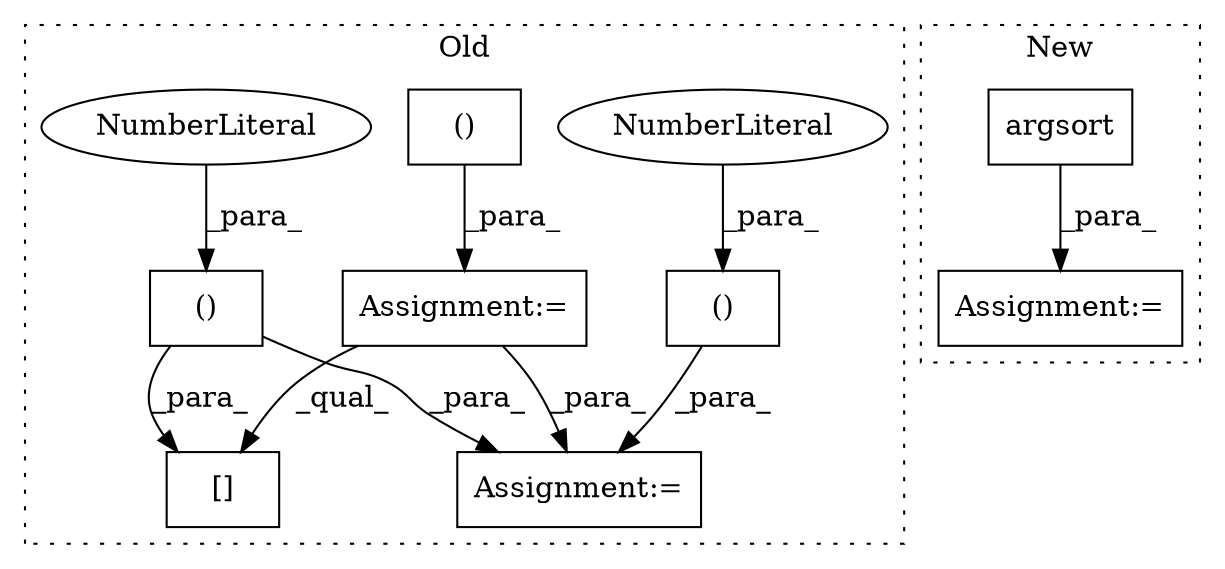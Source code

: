 digraph G {
subgraph cluster0 {
1 [label="()" a="106" s="3625" l="24" shape="box"];
4 [label="Assignment:=" a="7" s="3728" l="12" shape="box"];
5 [label="NumberLiteral" a="34" s="3648" l="1" shape="ellipse"];
6 [label="[]" a="2" s="3601,3649" l="24,2" shape="box"];
7 [label="()" a="106" s="3562" l="24" shape="box"];
8 [label="NumberLiteral" a="34" s="3585" l="1" shape="ellipse"];
9 [label="()" a="106" s="3433" l="37" shape="box"];
10 [label="Assignment:=" a="7" s="3414" l="1" shape="box"];
label = "Old";
style="dotted";
}
subgraph cluster1 {
2 [label="argsort" a="32" s="3404,3437" l="8,1" shape="box"];
3 [label="Assignment:=" a="7" s="3397" l="1" shape="box"];
label = "New";
style="dotted";
}
1 -> 4 [label="_para_"];
1 -> 6 [label="_para_"];
2 -> 3 [label="_para_"];
5 -> 1 [label="_para_"];
7 -> 4 [label="_para_"];
8 -> 7 [label="_para_"];
9 -> 10 [label="_para_"];
10 -> 6 [label="_qual_"];
10 -> 4 [label="_para_"];
}